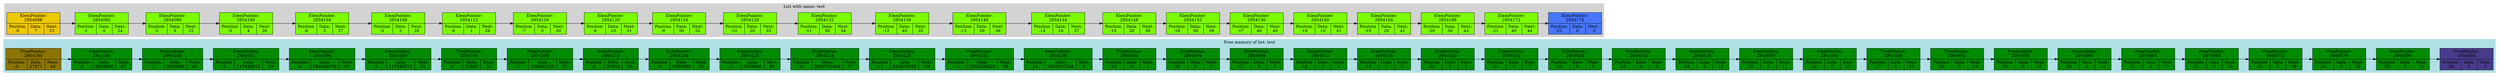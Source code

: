 digraph G{
subgraph clustermem {
style=filled;
color=powderblue;
f0 [shape=record, label="FreePointer:\n2954180 | {Position\n:0 | Data:\n27871 | Next:\n46}",style="filled",fillcolor="gold4"];
f0->f1
f1 [shape=record, label="FreePointer:\n2954184 | {Position\n:1 | Data:\n2953800 | Next:\n47}",style="filled",fillcolor="green4"];
f1->f2
f2 [shape=record, label="FreePointer:\n2954188 | {Position\n:2 | Data:\n2953096 | Next:\n48}",style="filled",fillcolor="green4"];
f2->f3
f3 [shape=record, label="FreePointer:\n2954192 | {Position\n:3 | Data:\n117440512 | Next:\n49}",style="filled",fillcolor="green4"];
f3->f4
f4 [shape=record, label="FreePointer:\n2954196 | {Position\n:4 | Data:\n184549376 | Next:\n50}",style="filled",fillcolor="green4"];
f4->f5
f5 [shape=record, label="FreePointer:\n2954200 | {Position\n:5 | Data:\n117440512 | Next:\n51}",style="filled",fillcolor="green4"];
f5->f6
f6 [shape=record, label="FreePointer:\n2954204 | {Position\n:6 | Data:\n27860 | Next:\n52}",style="filled",fillcolor="green4"];
f6->f7
f7 [shape=record, label="FreePointer:\n2954208 | {Position\n:7 | Data:\n100663302 | Next:\n53}",style="filled",fillcolor="green4"];
f7->f8
f8 [shape=record, label="FreePointer:\n2954212 | {Position\n:8 | Data:\n27859 | Next:\n54}",style="filled",fillcolor="green4"];
f8->f9
f9 [shape=record, label="FreePointer:\n2954216 | {Position\n:9 | Data:\n2953800 | Next:\n55}",style="filled",fillcolor="green4"];
f9->f10
f10 [shape=record, label="FreePointer:\n2954220 | {Position\n:10 | Data:\n2953096 | Next:\n56}",style="filled",fillcolor="green4"];
f10->f11
f11 [shape=record, label="FreePointer:\n2954224 | {Position\n:11 | Data:\n2053731944 | Next:\n57}",style="filled",fillcolor="green4"];
f11->f12
f12 [shape=record, label="FreePointer:\n2954228 | {Position\n:12 | Data:\n942878258 | Next:\n58}",style="filled",fillcolor="green4"];
f12->f13
f13 [shape=record, label="FreePointer:\n2954232 | {Position\n:13 | Data:\n1852400220 | Next:\n59}",style="filled",fillcolor="green4"];
f13->f14
f14 [shape=record, label="FreePointer:\n2954236 | {Position\n:14 | Data:\n1953457244 | Next:\n0}",style="filled",fillcolor="green4"];
f14->f15
f15 [shape=record, label="FreePointer:\n2954000 | {Position\n:15 | Data:\n0 | Next:\n1}",style="filled",fillcolor="green4"];
f15->f16
f16 [shape=record, label="FreePointer:\n2954004 | {Position\n:16 | Data:\n0 | Next:\n2}",style="filled",fillcolor="green4"];
f16->f17
f17 [shape=record, label="FreePointer:\n2954008 | {Position\n:17 | Data:\n0 | Next:\n3}",style="filled",fillcolor="green4"];
f17->f18
f18 [shape=record, label="FreePointer:\n2954012 | {Position\n:18 | Data:\n0 | Next:\n4}",style="filled",fillcolor="green4"];
f18->f19
f19 [shape=record, label="FreePointer:\n2954016 | {Position\n:19 | Data:\n0 | Next:\n5}",style="filled",fillcolor="green4"];
f19->f20
f20 [shape=record, label="FreePointer:\n2954020 | {Position\n:20 | Data:\n0 | Next:\n6}",style="filled",fillcolor="green4"];
f20->f21
f21 [shape=record, label="FreePointer:\n2954024 | {Position\n:21 | Data:\n0 | Next:\n7}",style="filled",fillcolor="green4"];
f21->f22
f22 [shape=record, label="FreePointer:\n2954028 | {Position\n:22 | Data:\n0 | Next:\n8}",style="filled",fillcolor="green4"];
f22->f23
f23 [shape=record, label="FreePointer:\n2954032 | {Position\n:23 | Data:\n0 | Next:\n9}",style="filled",fillcolor="green4"];
f23->f24
f24 [shape=record, label="FreePointer:\n2954036 | {Position\n:24 | Data:\n0 | Next:\n10}",style="filled",fillcolor="green4"];
f24->f25
f25 [shape=record, label="FreePointer:\n2954040 | {Position\n:25 | Data:\n0 | Next:\n11}",style="filled",fillcolor="green4"];
f25->f26
f26 [shape=record, label="FreePointer:\n2954044 | {Position\n:26 | Data:\n0 | Next:\n12}",style="filled",fillcolor="green4"];
f26->f27
f27 [shape=record, label="FreePointer:\n2954048 | {Position\n:27 | Data:\n0 | Next:\n13}",style="filled",fillcolor="green4"];
f27->f28
f28 [shape=record, label="FreePointer:\n2954052 | {Position\n:28 | Data:\n0 | Next:\n14}",style="filled",fillcolor="green4"];
f28->f29
f29 [shape=record, label="FreePointer:\n2954056 | {Position\n:29 | Data:\n0 | Next:\n15}",style="filled",fillcolor="green4"];
f29->f30
f30 [shape=record, label="FreePointer:\n2954060 | {Position\n:30 | Data:\n0 | Next:\n16}",style="filled",fillcolor="green4"];
f30->f31
f31 [shape=record, label="FreePointer:\n2954064 | {Position\n:31 | Data:\n0 | Next:\n17}",style="filled",fillcolor="green4"];
f31->f32
f32 [shape=record, label="FreePointer:\n2954068 | {Position\n:32 | Data:\n0 | Next:\n18}",style="filled",fillcolor="green4"];
f32->f33
f33 [shape=record, label="FreePointer:\n2954072 | {Position\n:33 | Data:\n0 | Next:\n19}",style="filled",fillcolor="green4"];
f33->f34
f34 [shape=record, label="FreePointer:\n2954076 | {Position\n:34 | Data:\n0 | Next:\n20}",style="filled",fillcolor="green4"];
f34->f35
f35 [shape=record, label="FreePointer:\n2954080 | {Position\n:35 | Data:\n0 | Next:\n21}",style="filled",fillcolor="green4"];
f35->f36
f36 [shape=record, label="FreePointer:\n2954084 | {Position\n:36 | Data:\n0 | Next:\n-2}",style="filled",fillcolor="slateblue4"];
label = "Free memory of list: test"}
rankdir=LR;
subgraph clusterlist {
style=filled;
color=lightgrey;
0 [shape=record, label="ElemPointer:\n2954088 | {Position\n:0 | Data:\n7 | Next:\n23}",style="filled",fillcolor="gold2"];
0->1
1 [shape=record, label="ElemPointer:\n2954092 | {Position\n:1 | Data:\n6 | Next:\n24}",style="filled",fillcolor="lawngreen"];
1->2
2 [shape=record, label="ElemPointer:\n2954096 | {Position\n:2 | Data:\n5 | Next:\n25}",style="filled",fillcolor="lawngreen"];
2->3
3 [shape=record, label="ElemPointer:\n2954100 | {Position\n:3 | Data:\n4 | Next:\n26}",style="filled",fillcolor="lawngreen"];
3->4
4 [shape=record, label="ElemPointer:\n2954104 | {Position\n:4 | Data:\n3 | Next:\n27}",style="filled",fillcolor="lawngreen"];
4->5
5 [shape=record, label="ElemPointer:\n2954108 | {Position\n:5 | Data:\n2 | Next:\n28}",style="filled",fillcolor="lawngreen"];
5->6
6 [shape=record, label="ElemPointer:\n2954112 | {Position\n:6 | Data:\n1 | Next:\n29}",style="filled",fillcolor="lawngreen"];
6->7
7 [shape=record, label="ElemPointer:\n2954116 | {Position\n:7 | Data:\n0 | Next:\n30}",style="filled",fillcolor="lawngreen"];
7->8
8 [shape=record, label="ElemPointer:\n2954120 | {Position\n:8 | Data:\n10 | Next:\n31}",style="filled",fillcolor="lawngreen"];
8->9
9 [shape=record, label="ElemPointer:\n2954124 | {Position\n:9 | Data:\n50 | Next:\n32}",style="filled",fillcolor="lawngreen"];
9->10
10 [shape=record, label="ElemPointer:\n2954128 | {Position\n:10 | Data:\n20 | Next:\n33}",style="filled",fillcolor="lawngreen"];
10->11
11 [shape=record, label="ElemPointer:\n2954132 | {Position\n:11 | Data:\n30 | Next:\n34}",style="filled",fillcolor="lawngreen"];
11->12
12 [shape=record, label="ElemPointer:\n2954136 | {Position\n:12 | Data:\n40 | Next:\n35}",style="filled",fillcolor="lawngreen"];
12->13
13 [shape=record, label="ElemPointer:\n2954140 | {Position\n:13 | Data:\n50 | Next:\n36}",style="filled",fillcolor="lawngreen"];
13->14
14 [shape=record, label="ElemPointer:\n2954144 | {Position\n:14 | Data:\n10 | Next:\n37}",style="filled",fillcolor="lawngreen"];
14->15
15 [shape=record, label="ElemPointer:\n2954148 | {Position\n:15 | Data:\n20 | Next:\n38}",style="filled",fillcolor="lawngreen"];
15->16
16 [shape=record, label="ElemPointer:\n2954152 | {Position\n:16 | Data:\n30 | Next:\n39}",style="filled",fillcolor="lawngreen"];
16->17
17 [shape=record, label="ElemPointer:\n2954156 | {Position\n:17 | Data:\n40 | Next:\n40}",style="filled",fillcolor="lawngreen"];
17->18
18 [shape=record, label="ElemPointer:\n2954160 | {Position\n:18 | Data:\n10 | Next:\n41}",style="filled",fillcolor="lawngreen"];
18->19
19 [shape=record, label="ElemPointer:\n2954164 | {Position\n:19 | Data:\n20 | Next:\n42}",style="filled",fillcolor="lawngreen"];
19->20
20 [shape=record, label="ElemPointer:\n2954168 | {Position\n:20 | Data:\n30 | Next:\n43}",style="filled",fillcolor="lawngreen"];
20->21
21 [shape=record, label="ElemPointer:\n2954172 | {Position\n:21 | Data:\n40 | Next:\n44}",style="filled",fillcolor="lawngreen"];
21->22
22 [shape=record, label="ElemPointer:\n2954176 | {Position\n:22 | Data:\n0 | Next:\n-3}",style="filled",fillcolor="royalblue1"];
label = "List with name: test"}
}
